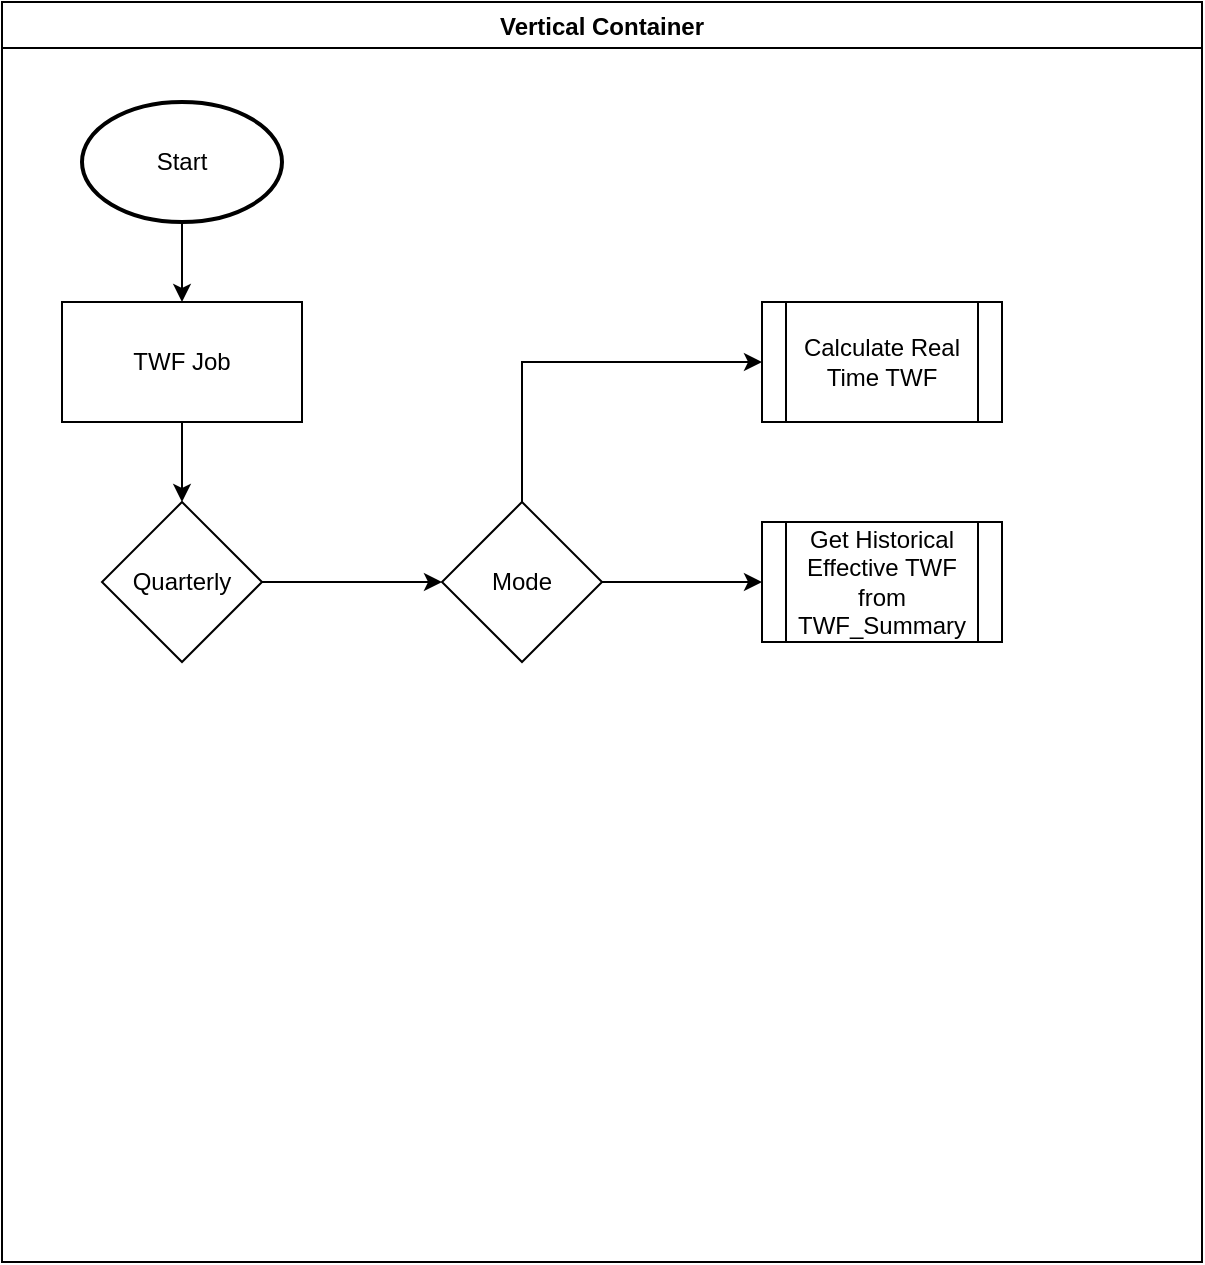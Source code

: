 <mxfile version="20.3.0" type="github">
  <diagram id="_uPl2yU7P28XELWhbZbN" name="Page-1">
    <mxGraphModel dx="1102" dy="581" grid="1" gridSize="10" guides="1" tooltips="1" connect="1" arrows="1" fold="1" page="1" pageScale="1" pageWidth="850" pageHeight="1100" math="0" shadow="0">
      <root>
        <mxCell id="0" />
        <mxCell id="1" parent="0" />
        <mxCell id="TSvJP4gNYOcOvG6hQVce-1" value="Vertical Container" style="swimlane;" vertex="1" parent="1">
          <mxGeometry x="40" y="40" width="600" height="630" as="geometry" />
        </mxCell>
        <mxCell id="TSvJP4gNYOcOvG6hQVce-12" value="" style="edgeStyle=orthogonalEdgeStyle;rounded=0;orthogonalLoop=1;jettySize=auto;html=1;" edge="1" parent="TSvJP4gNYOcOvG6hQVce-1" source="TSvJP4gNYOcOvG6hQVce-2" target="TSvJP4gNYOcOvG6hQVce-3">
          <mxGeometry relative="1" as="geometry" />
        </mxCell>
        <mxCell id="TSvJP4gNYOcOvG6hQVce-2" value="Start" style="strokeWidth=2;html=1;shape=mxgraph.flowchart.start_1;whiteSpace=wrap;" vertex="1" parent="TSvJP4gNYOcOvG6hQVce-1">
          <mxGeometry x="40" y="50" width="100" height="60" as="geometry" />
        </mxCell>
        <mxCell id="TSvJP4gNYOcOvG6hQVce-14" value="" style="edgeStyle=orthogonalEdgeStyle;rounded=0;orthogonalLoop=1;jettySize=auto;html=1;" edge="1" parent="TSvJP4gNYOcOvG6hQVce-1" source="TSvJP4gNYOcOvG6hQVce-3" target="TSvJP4gNYOcOvG6hQVce-5">
          <mxGeometry relative="1" as="geometry" />
        </mxCell>
        <mxCell id="TSvJP4gNYOcOvG6hQVce-3" value="TWF Job" style="rounded=0;whiteSpace=wrap;html=1;" vertex="1" parent="TSvJP4gNYOcOvG6hQVce-1">
          <mxGeometry x="30" y="150" width="120" height="60" as="geometry" />
        </mxCell>
        <mxCell id="TSvJP4gNYOcOvG6hQVce-9" value="" style="edgeStyle=orthogonalEdgeStyle;rounded=0;orthogonalLoop=1;jettySize=auto;html=1;" edge="1" parent="TSvJP4gNYOcOvG6hQVce-1" source="TSvJP4gNYOcOvG6hQVce-5" target="TSvJP4gNYOcOvG6hQVce-6">
          <mxGeometry relative="1" as="geometry" />
        </mxCell>
        <mxCell id="TSvJP4gNYOcOvG6hQVce-5" value="Quarterly" style="rhombus;whiteSpace=wrap;html=1;" vertex="1" parent="TSvJP4gNYOcOvG6hQVce-1">
          <mxGeometry x="50" y="250" width="80" height="80" as="geometry" />
        </mxCell>
        <mxCell id="TSvJP4gNYOcOvG6hQVce-10" value="" style="edgeStyle=orthogonalEdgeStyle;rounded=0;orthogonalLoop=1;jettySize=auto;html=1;" edge="1" parent="TSvJP4gNYOcOvG6hQVce-1" source="TSvJP4gNYOcOvG6hQVce-6" target="TSvJP4gNYOcOvG6hQVce-7">
          <mxGeometry relative="1" as="geometry" />
        </mxCell>
        <mxCell id="TSvJP4gNYOcOvG6hQVce-11" style="edgeStyle=orthogonalEdgeStyle;rounded=0;orthogonalLoop=1;jettySize=auto;html=1;exitX=0.5;exitY=0;exitDx=0;exitDy=0;entryX=0;entryY=0.5;entryDx=0;entryDy=0;" edge="1" parent="TSvJP4gNYOcOvG6hQVce-1" source="TSvJP4gNYOcOvG6hQVce-6" target="TSvJP4gNYOcOvG6hQVce-8">
          <mxGeometry relative="1" as="geometry" />
        </mxCell>
        <mxCell id="TSvJP4gNYOcOvG6hQVce-6" value="Mode" style="rhombus;whiteSpace=wrap;html=1;" vertex="1" parent="TSvJP4gNYOcOvG6hQVce-1">
          <mxGeometry x="220" y="250" width="80" height="80" as="geometry" />
        </mxCell>
        <mxCell id="TSvJP4gNYOcOvG6hQVce-7" value="Get Historical Effective TWF from TWF_Summary" style="shape=process;whiteSpace=wrap;html=1;backgroundOutline=1;" vertex="1" parent="TSvJP4gNYOcOvG6hQVce-1">
          <mxGeometry x="380" y="260" width="120" height="60" as="geometry" />
        </mxCell>
        <mxCell id="TSvJP4gNYOcOvG6hQVce-8" value="Calculate Real Time TWF" style="shape=process;whiteSpace=wrap;html=1;backgroundOutline=1;" vertex="1" parent="TSvJP4gNYOcOvG6hQVce-1">
          <mxGeometry x="380" y="150" width="120" height="60" as="geometry" />
        </mxCell>
      </root>
    </mxGraphModel>
  </diagram>
</mxfile>
